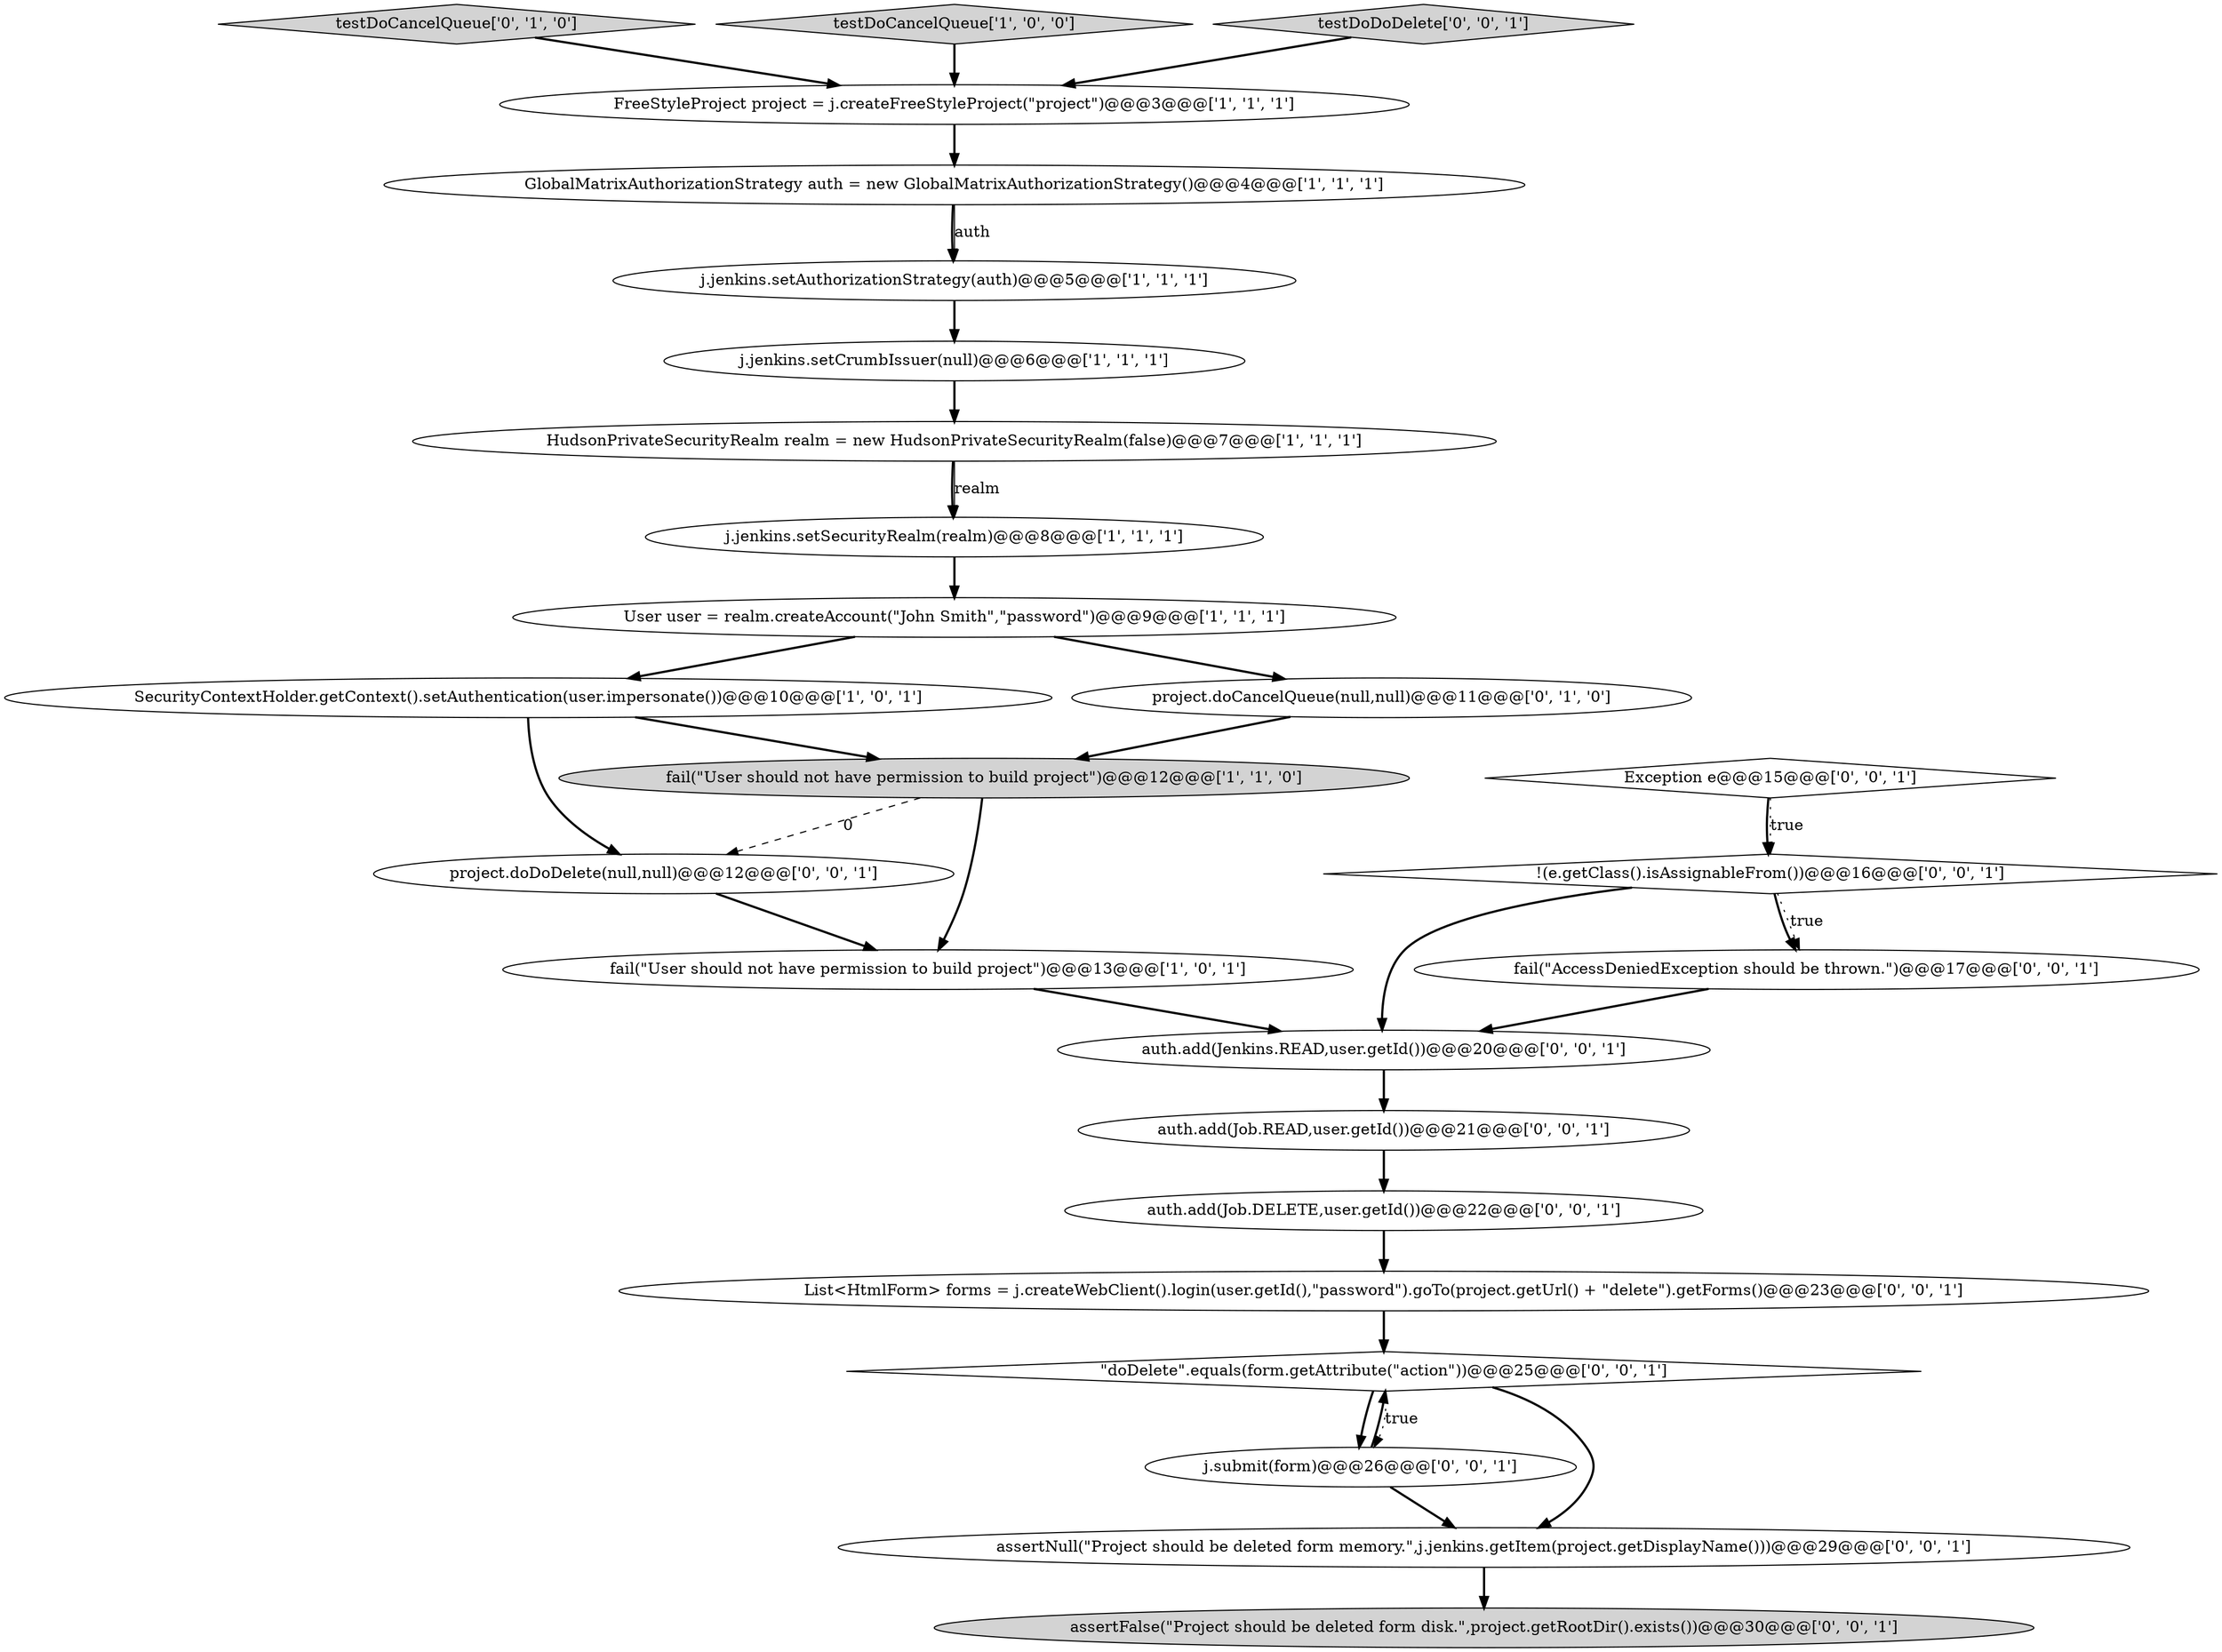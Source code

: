 digraph {
11 [style = filled, label = "testDoCancelQueue['0', '1', '0']", fillcolor = lightgray, shape = diamond image = "AAA0AAABBB2BBB"];
17 [style = filled, label = "auth.add(Jenkins.READ,user.getId())@@@20@@@['0', '0', '1']", fillcolor = white, shape = ellipse image = "AAA0AAABBB3BBB"];
23 [style = filled, label = "j.submit(form)@@@26@@@['0', '0', '1']", fillcolor = white, shape = ellipse image = "AAA0AAABBB3BBB"];
7 [style = filled, label = "FreeStyleProject project = j.createFreeStyleProject(\"project\")@@@3@@@['1', '1', '1']", fillcolor = white, shape = ellipse image = "AAA0AAABBB1BBB"];
14 [style = filled, label = "Exception e@@@15@@@['0', '0', '1']", fillcolor = white, shape = diamond image = "AAA0AAABBB3BBB"];
6 [style = filled, label = "testDoCancelQueue['1', '0', '0']", fillcolor = lightgray, shape = diamond image = "AAA0AAABBB1BBB"];
2 [style = filled, label = "j.jenkins.setCrumbIssuer(null)@@@6@@@['1', '1', '1']", fillcolor = white, shape = ellipse image = "AAA0AAABBB1BBB"];
0 [style = filled, label = "j.jenkins.setSecurityRealm(realm)@@@8@@@['1', '1', '1']", fillcolor = white, shape = ellipse image = "AAA0AAABBB1BBB"];
3 [style = filled, label = "j.jenkins.setAuthorizationStrategy(auth)@@@5@@@['1', '1', '1']", fillcolor = white, shape = ellipse image = "AAA0AAABBB1BBB"];
22 [style = filled, label = "testDoDoDelete['0', '0', '1']", fillcolor = lightgray, shape = diamond image = "AAA0AAABBB3BBB"];
15 [style = filled, label = "List<HtmlForm> forms = j.createWebClient().login(user.getId(),\"password\").goTo(project.getUrl() + \"delete\").getForms()@@@23@@@['0', '0', '1']", fillcolor = white, shape = ellipse image = "AAA0AAABBB3BBB"];
19 [style = filled, label = "fail(\"AccessDeniedException should be thrown.\")@@@17@@@['0', '0', '1']", fillcolor = white, shape = ellipse image = "AAA0AAABBB3BBB"];
13 [style = filled, label = "project.doDoDelete(null,null)@@@12@@@['0', '0', '1']", fillcolor = white, shape = ellipse image = "AAA0AAABBB3BBB"];
10 [style = filled, label = "fail(\"User should not have permission to build project\")@@@12@@@['1', '1', '0']", fillcolor = lightgray, shape = ellipse image = "AAA0AAABBB1BBB"];
16 [style = filled, label = "assertFalse(\"Project should be deleted form disk.\",project.getRootDir().exists())@@@30@@@['0', '0', '1']", fillcolor = lightgray, shape = ellipse image = "AAA0AAABBB3BBB"];
20 [style = filled, label = "auth.add(Job.DELETE,user.getId())@@@22@@@['0', '0', '1']", fillcolor = white, shape = ellipse image = "AAA0AAABBB3BBB"];
5 [style = filled, label = "SecurityContextHolder.getContext().setAuthentication(user.impersonate())@@@10@@@['1', '0', '1']", fillcolor = white, shape = ellipse image = "AAA0AAABBB1BBB"];
24 [style = filled, label = "auth.add(Job.READ,user.getId())@@@21@@@['0', '0', '1']", fillcolor = white, shape = ellipse image = "AAA0AAABBB3BBB"];
18 [style = filled, label = "assertNull(\"Project should be deleted form memory.\",j.jenkins.getItem(project.getDisplayName()))@@@29@@@['0', '0', '1']", fillcolor = white, shape = ellipse image = "AAA0AAABBB3BBB"];
12 [style = filled, label = "project.doCancelQueue(null,null)@@@11@@@['0', '1', '0']", fillcolor = white, shape = ellipse image = "AAA0AAABBB2BBB"];
4 [style = filled, label = "User user = realm.createAccount(\"John Smith\",\"password\")@@@9@@@['1', '1', '1']", fillcolor = white, shape = ellipse image = "AAA0AAABBB1BBB"];
25 [style = filled, label = "!(e.getClass().isAssignableFrom())@@@16@@@['0', '0', '1']", fillcolor = white, shape = diamond image = "AAA0AAABBB3BBB"];
9 [style = filled, label = "HudsonPrivateSecurityRealm realm = new HudsonPrivateSecurityRealm(false)@@@7@@@['1', '1', '1']", fillcolor = white, shape = ellipse image = "AAA0AAABBB1BBB"];
1 [style = filled, label = "GlobalMatrixAuthorizationStrategy auth = new GlobalMatrixAuthorizationStrategy()@@@4@@@['1', '1', '1']", fillcolor = white, shape = ellipse image = "AAA0AAABBB1BBB"];
8 [style = filled, label = "fail(\"User should not have permission to build project\")@@@13@@@['1', '0', '1']", fillcolor = white, shape = ellipse image = "AAA0AAABBB1BBB"];
21 [style = filled, label = "\"doDelete\".equals(form.getAttribute(\"action\"))@@@25@@@['0', '0', '1']", fillcolor = white, shape = diamond image = "AAA0AAABBB3BBB"];
5->10 [style = bold, label=""];
14->25 [style = bold, label=""];
7->1 [style = bold, label=""];
9->0 [style = bold, label=""];
15->21 [style = bold, label=""];
9->0 [style = solid, label="realm"];
1->3 [style = bold, label=""];
19->17 [style = bold, label=""];
2->9 [style = bold, label=""];
10->13 [style = dashed, label="0"];
25->17 [style = bold, label=""];
22->7 [style = bold, label=""];
21->18 [style = bold, label=""];
24->20 [style = bold, label=""];
8->17 [style = bold, label=""];
17->24 [style = bold, label=""];
12->10 [style = bold, label=""];
3->2 [style = bold, label=""];
10->8 [style = bold, label=""];
23->21 [style = bold, label=""];
1->3 [style = solid, label="auth"];
0->4 [style = bold, label=""];
21->23 [style = dotted, label="true"];
5->13 [style = bold, label=""];
14->25 [style = dotted, label="true"];
25->19 [style = bold, label=""];
4->12 [style = bold, label=""];
13->8 [style = bold, label=""];
6->7 [style = bold, label=""];
25->19 [style = dotted, label="true"];
20->15 [style = bold, label=""];
4->5 [style = bold, label=""];
23->18 [style = bold, label=""];
11->7 [style = bold, label=""];
21->23 [style = bold, label=""];
18->16 [style = bold, label=""];
}
